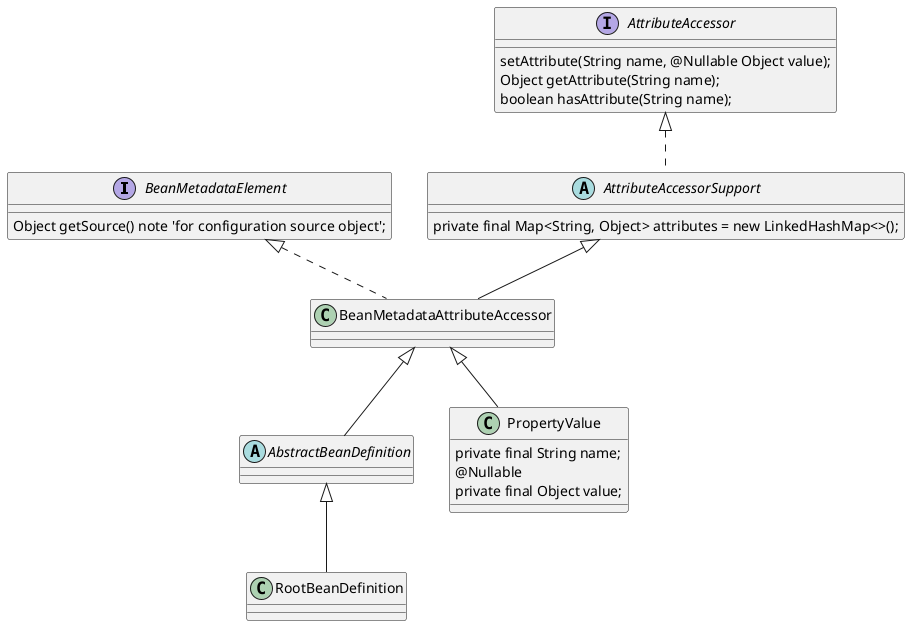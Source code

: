 @startuml

interface BeanMetadataElement{
  Object getSource() note 'for configuration source object';
}

class BeanMetadataAttributeAccessor{
}
BeanMetadataElement <|.. BeanMetadataAttributeAccessor

interface AttributeAccessor{
 setAttribute(String name, @Nullable Object value);
 Object getAttribute(String name);
 boolean hasAttribute(String name);
}
abstract class AttributeAccessorSupport{
private final Map<String, Object> attributes = new LinkedHashMap<>();

}
AttributeAccessor <|.. AttributeAccessorSupport
AttributeAccessorSupport <|-- BeanMetadataAttributeAccessor

abstract class AbstractBeanDefinition{
}
BeanMetadataAttributeAccessor<|-- AbstractBeanDefinition
class RootBeanDefinition{}
AbstractBeanDefinition<|-- RootBeanDefinition

class PropertyValue{
  	private final String name;
  	@Nullable
  	private final Object value;
}
BeanMetadataAttributeAccessor<|-- PropertyValue
@enduml